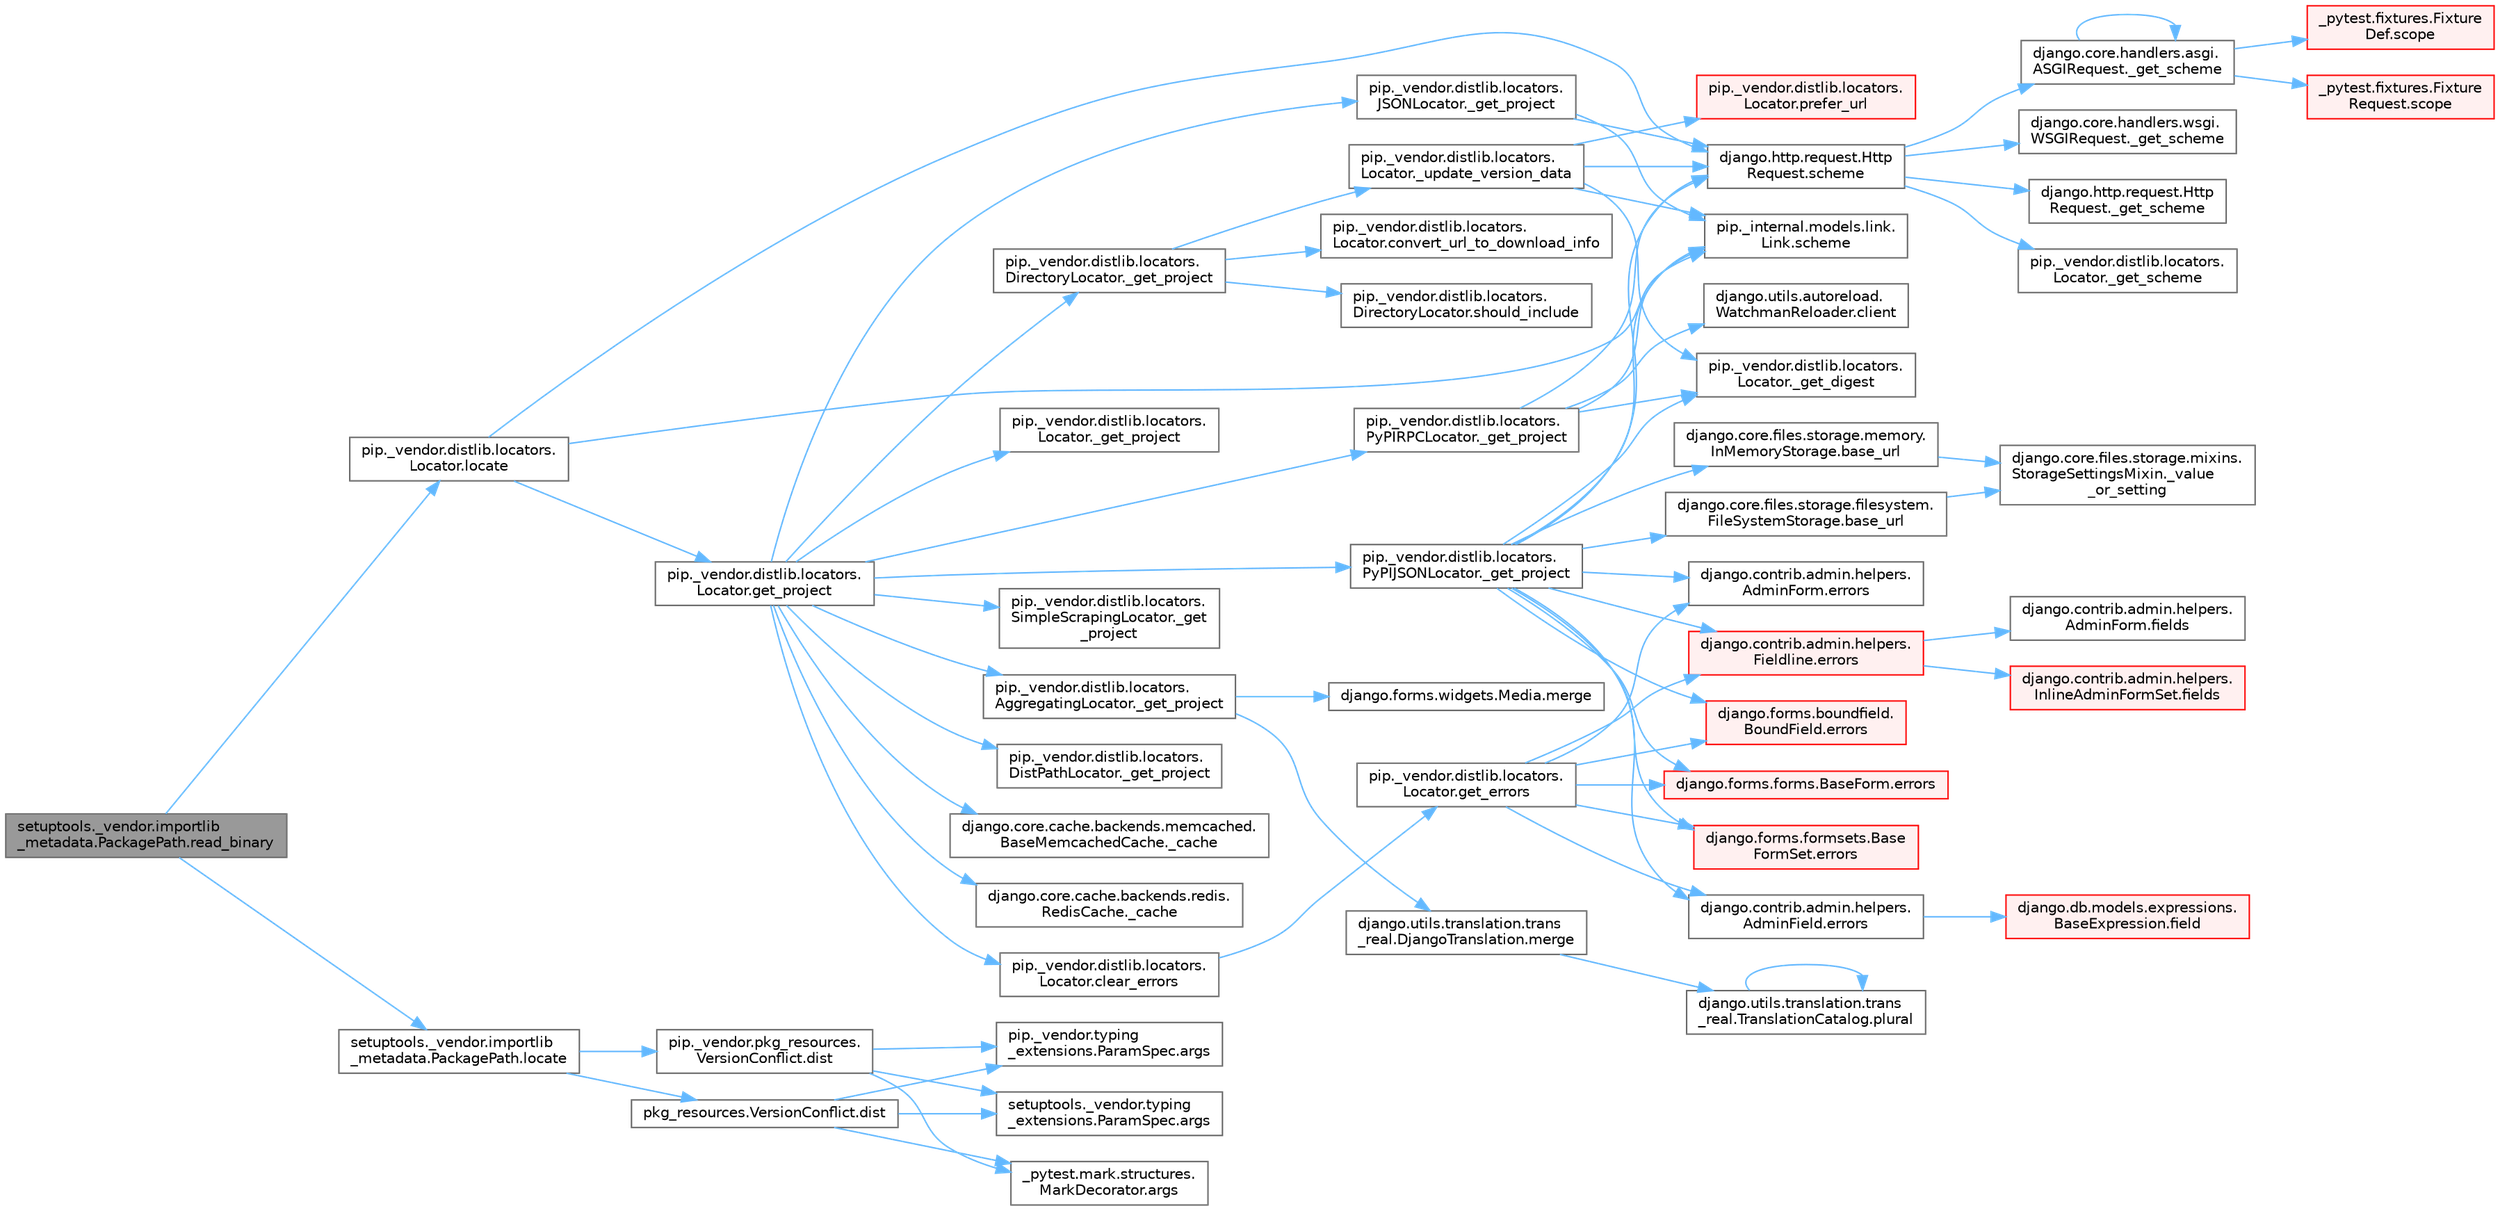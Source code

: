 digraph "setuptools._vendor.importlib_metadata.PackagePath.read_binary"
{
 // LATEX_PDF_SIZE
  bgcolor="transparent";
  edge [fontname=Helvetica,fontsize=10,labelfontname=Helvetica,labelfontsize=10];
  node [fontname=Helvetica,fontsize=10,shape=box,height=0.2,width=0.4];
  rankdir="LR";
  Node1 [id="Node000001",label="setuptools._vendor.importlib\l_metadata.PackagePath.read_binary",height=0.2,width=0.4,color="gray40", fillcolor="grey60", style="filled", fontcolor="black",tooltip=" "];
  Node1 -> Node2 [id="edge1_Node000001_Node000002",color="steelblue1",style="solid",tooltip=" "];
  Node2 [id="Node000002",label="pip._vendor.distlib.locators.\lLocator.locate",height=0.2,width=0.4,color="grey40", fillcolor="white", style="filled",URL="$classpip_1_1__vendor_1_1distlib_1_1locators_1_1_locator.html#aefc84057c59651debf5f74c52c9c06a2",tooltip=" "];
  Node2 -> Node3 [id="edge2_Node000002_Node000003",color="steelblue1",style="solid",tooltip=" "];
  Node3 [id="Node000003",label="pip._vendor.distlib.locators.\lLocator.get_project",height=0.2,width=0.4,color="grey40", fillcolor="white", style="filled",URL="$classpip_1_1__vendor_1_1distlib_1_1locators_1_1_locator.html#a14b49f16a55d384842037850d5224ce8",tooltip=" "];
  Node3 -> Node4 [id="edge3_Node000003_Node000004",color="steelblue1",style="solid",tooltip=" "];
  Node4 [id="Node000004",label="django.core.cache.backends.memcached.\lBaseMemcachedCache._cache",height=0.2,width=0.4,color="grey40", fillcolor="white", style="filled",URL="$classdjango_1_1core_1_1cache_1_1backends_1_1memcached_1_1_base_memcached_cache.html#afd8573b5388481b004d795d02a7eebd3",tooltip=" "];
  Node3 -> Node5 [id="edge4_Node000003_Node000005",color="steelblue1",style="solid",tooltip=" "];
  Node5 [id="Node000005",label="django.core.cache.backends.redis.\lRedisCache._cache",height=0.2,width=0.4,color="grey40", fillcolor="white", style="filled",URL="$classdjango_1_1core_1_1cache_1_1backends_1_1redis_1_1_redis_cache.html#a38c228bbd313c586cb7de900681708e7",tooltip=" "];
  Node3 -> Node6 [id="edge5_Node000003_Node000006",color="steelblue1",style="solid",tooltip=" "];
  Node6 [id="Node000006",label="pip._vendor.distlib.locators.\lAggregatingLocator._get_project",height=0.2,width=0.4,color="grey40", fillcolor="white", style="filled",URL="$classpip_1_1__vendor_1_1distlib_1_1locators_1_1_aggregating_locator.html#a780437b5716944400153562bc0008b8c",tooltip=" "];
  Node6 -> Node7 [id="edge6_Node000006_Node000007",color="steelblue1",style="solid",tooltip=" "];
  Node7 [id="Node000007",label="django.forms.widgets.Media.merge",height=0.2,width=0.4,color="grey40", fillcolor="white", style="filled",URL="$classdjango_1_1forms_1_1widgets_1_1_media.html#a3dd5cd4e5cbaf1cd679af6c759d40728",tooltip=" "];
  Node6 -> Node8 [id="edge7_Node000006_Node000008",color="steelblue1",style="solid",tooltip=" "];
  Node8 [id="Node000008",label="django.utils.translation.trans\l_real.DjangoTranslation.merge",height=0.2,width=0.4,color="grey40", fillcolor="white", style="filled",URL="$classdjango_1_1utils_1_1translation_1_1trans__real_1_1_django_translation.html#af7885f4e9dfdc1a9b2b255ffe0e105c3",tooltip=" "];
  Node8 -> Node9 [id="edge8_Node000008_Node000009",color="steelblue1",style="solid",tooltip=" "];
  Node9 [id="Node000009",label="django.utils.translation.trans\l_real.TranslationCatalog.plural",height=0.2,width=0.4,color="grey40", fillcolor="white", style="filled",URL="$classdjango_1_1utils_1_1translation_1_1trans__real_1_1_translation_catalog.html#a9c746bdfc45e66ce12934a429cae0452",tooltip=" "];
  Node9 -> Node9 [id="edge9_Node000009_Node000009",color="steelblue1",style="solid",tooltip=" "];
  Node3 -> Node10 [id="edge10_Node000003_Node000010",color="steelblue1",style="solid",tooltip=" "];
  Node10 [id="Node000010",label="pip._vendor.distlib.locators.\lDirectoryLocator._get_project",height=0.2,width=0.4,color="grey40", fillcolor="white", style="filled",URL="$classpip_1_1__vendor_1_1distlib_1_1locators_1_1_directory_locator.html#a50aee5862e0f1a433f60ffc0fbf37056",tooltip=" "];
  Node10 -> Node11 [id="edge11_Node000010_Node000011",color="steelblue1",style="solid",tooltip=" "];
  Node11 [id="Node000011",label="pip._vendor.distlib.locators.\lLocator._update_version_data",height=0.2,width=0.4,color="grey40", fillcolor="white", style="filled",URL="$classpip_1_1__vendor_1_1distlib_1_1locators_1_1_locator.html#a24b01c20de3d4b076b0470cdf40deb9d",tooltip=" "];
  Node11 -> Node12 [id="edge12_Node000011_Node000012",color="steelblue1",style="solid",tooltip=" "];
  Node12 [id="Node000012",label="pip._vendor.distlib.locators.\lLocator._get_digest",height=0.2,width=0.4,color="grey40", fillcolor="white", style="filled",URL="$classpip_1_1__vendor_1_1distlib_1_1locators_1_1_locator.html#a97d2acb96768ad287c61b69c1a5a7e4d",tooltip=" "];
  Node11 -> Node13 [id="edge13_Node000011_Node000013",color="steelblue1",style="solid",tooltip=" "];
  Node13 [id="Node000013",label="pip._vendor.distlib.locators.\lLocator.prefer_url",height=0.2,width=0.4,color="red", fillcolor="#FFF0F0", style="filled",URL="$classpip_1_1__vendor_1_1distlib_1_1locators_1_1_locator.html#aba20247ae97e80311f45bbaba0787699",tooltip=" "];
  Node11 -> Node15 [id="edge14_Node000011_Node000015",color="steelblue1",style="solid",tooltip=" "];
  Node15 [id="Node000015",label="django.http.request.Http\lRequest.scheme",height=0.2,width=0.4,color="grey40", fillcolor="white", style="filled",URL="$classdjango_1_1http_1_1request_1_1_http_request.html#a310351c62fabcc0ae84b2adf024ebe2a",tooltip=" "];
  Node15 -> Node16 [id="edge15_Node000015_Node000016",color="steelblue1",style="solid",tooltip=" "];
  Node16 [id="Node000016",label="django.core.handlers.asgi.\lASGIRequest._get_scheme",height=0.2,width=0.4,color="grey40", fillcolor="white", style="filled",URL="$classdjango_1_1core_1_1handlers_1_1asgi_1_1_a_s_g_i_request.html#ad35cf1281b6acc53ed620caf924ee919",tooltip=" "];
  Node16 -> Node16 [id="edge16_Node000016_Node000016",color="steelblue1",style="solid",tooltip=" "];
  Node16 -> Node17 [id="edge17_Node000016_Node000017",color="steelblue1",style="solid",tooltip=" "];
  Node17 [id="Node000017",label="_pytest.fixtures.Fixture\lDef.scope",height=0.2,width=0.4,color="red", fillcolor="#FFF0F0", style="filled",URL="$class__pytest_1_1fixtures_1_1_fixture_def.html#a7631cdae842daae93780def0698acba2",tooltip=" "];
  Node16 -> Node21 [id="edge18_Node000016_Node000021",color="steelblue1",style="solid",tooltip=" "];
  Node21 [id="Node000021",label="_pytest.fixtures.Fixture\lRequest.scope",height=0.2,width=0.4,color="red", fillcolor="#FFF0F0", style="filled",URL="$class__pytest_1_1fixtures_1_1_fixture_request.html#acb5406ee9e8cf7147711b9314b6c951a",tooltip=" "];
  Node15 -> Node22 [id="edge19_Node000015_Node000022",color="steelblue1",style="solid",tooltip=" "];
  Node22 [id="Node000022",label="django.core.handlers.wsgi.\lWSGIRequest._get_scheme",height=0.2,width=0.4,color="grey40", fillcolor="white", style="filled",URL="$classdjango_1_1core_1_1handlers_1_1wsgi_1_1_w_s_g_i_request.html#a7ed15bfcc5b849dff1cb1d523c88357e",tooltip=" "];
  Node15 -> Node23 [id="edge20_Node000015_Node000023",color="steelblue1",style="solid",tooltip=" "];
  Node23 [id="Node000023",label="django.http.request.Http\lRequest._get_scheme",height=0.2,width=0.4,color="grey40", fillcolor="white", style="filled",URL="$classdjango_1_1http_1_1request_1_1_http_request.html#a5d4a545f4035f64b59bdde25b491ef3c",tooltip=" "];
  Node15 -> Node24 [id="edge21_Node000015_Node000024",color="steelblue1",style="solid",tooltip=" "];
  Node24 [id="Node000024",label="pip._vendor.distlib.locators.\lLocator._get_scheme",height=0.2,width=0.4,color="grey40", fillcolor="white", style="filled",URL="$classpip_1_1__vendor_1_1distlib_1_1locators_1_1_locator.html#acac07231eb99cb445285a9f84d131dcd",tooltip=" "];
  Node11 -> Node25 [id="edge22_Node000011_Node000025",color="steelblue1",style="solid",tooltip=" "];
  Node25 [id="Node000025",label="pip._internal.models.link.\lLink.scheme",height=0.2,width=0.4,color="grey40", fillcolor="white", style="filled",URL="$classpip_1_1__internal_1_1models_1_1link_1_1_link.html#a0086cb599d01ffeffa03c0c35ab85a42",tooltip=" "];
  Node10 -> Node26 [id="edge23_Node000010_Node000026",color="steelblue1",style="solid",tooltip=" "];
  Node26 [id="Node000026",label="pip._vendor.distlib.locators.\lLocator.convert_url_to_download_info",height=0.2,width=0.4,color="grey40", fillcolor="white", style="filled",URL="$classpip_1_1__vendor_1_1distlib_1_1locators_1_1_locator.html#af3d1050b221483c2b094ca9d351f0b83",tooltip=" "];
  Node10 -> Node27 [id="edge24_Node000010_Node000027",color="steelblue1",style="solid",tooltip=" "];
  Node27 [id="Node000027",label="pip._vendor.distlib.locators.\lDirectoryLocator.should_include",height=0.2,width=0.4,color="grey40", fillcolor="white", style="filled",URL="$classpip_1_1__vendor_1_1distlib_1_1locators_1_1_directory_locator.html#a6abfc1030dd76148c91ada954d626a9a",tooltip=" "];
  Node3 -> Node28 [id="edge25_Node000003_Node000028",color="steelblue1",style="solid",tooltip=" "];
  Node28 [id="Node000028",label="pip._vendor.distlib.locators.\lDistPathLocator._get_project",height=0.2,width=0.4,color="grey40", fillcolor="white", style="filled",URL="$classpip_1_1__vendor_1_1distlib_1_1locators_1_1_dist_path_locator.html#ad67855c697710f5be98b8726b6308554",tooltip=" "];
  Node3 -> Node29 [id="edge26_Node000003_Node000029",color="steelblue1",style="solid",tooltip=" "];
  Node29 [id="Node000029",label="pip._vendor.distlib.locators.\lJSONLocator._get_project",height=0.2,width=0.4,color="grey40", fillcolor="white", style="filled",URL="$classpip_1_1__vendor_1_1distlib_1_1locators_1_1_j_s_o_n_locator.html#a2ffa82f76de442f30729a4d6bf70db86",tooltip=" "];
  Node29 -> Node15 [id="edge27_Node000029_Node000015",color="steelblue1",style="solid",tooltip=" "];
  Node29 -> Node25 [id="edge28_Node000029_Node000025",color="steelblue1",style="solid",tooltip=" "];
  Node3 -> Node30 [id="edge29_Node000003_Node000030",color="steelblue1",style="solid",tooltip=" "];
  Node30 [id="Node000030",label="pip._vendor.distlib.locators.\lLocator._get_project",height=0.2,width=0.4,color="grey40", fillcolor="white", style="filled",URL="$classpip_1_1__vendor_1_1distlib_1_1locators_1_1_locator.html#ad2635a6a42c128cf108492e9cd33fb89",tooltip=" "];
  Node3 -> Node31 [id="edge30_Node000003_Node000031",color="steelblue1",style="solid",tooltip=" "];
  Node31 [id="Node000031",label="pip._vendor.distlib.locators.\lPyPIJSONLocator._get_project",height=0.2,width=0.4,color="grey40", fillcolor="white", style="filled",URL="$classpip_1_1__vendor_1_1distlib_1_1locators_1_1_py_p_i_j_s_o_n_locator.html#ab5b95d18130e47c0bedca04d7b010bf6",tooltip=" "];
  Node31 -> Node12 [id="edge31_Node000031_Node000012",color="steelblue1",style="solid",tooltip=" "];
  Node31 -> Node32 [id="edge32_Node000031_Node000032",color="steelblue1",style="solid",tooltip=" "];
  Node32 [id="Node000032",label="django.core.files.storage.filesystem.\lFileSystemStorage.base_url",height=0.2,width=0.4,color="grey40", fillcolor="white", style="filled",URL="$classdjango_1_1core_1_1files_1_1storage_1_1filesystem_1_1_file_system_storage.html#abfebd8ecb8a8b7bb71fabb308172b71d",tooltip=" "];
  Node32 -> Node33 [id="edge33_Node000032_Node000033",color="steelblue1",style="solid",tooltip=" "];
  Node33 [id="Node000033",label="django.core.files.storage.mixins.\lStorageSettingsMixin._value\l_or_setting",height=0.2,width=0.4,color="grey40", fillcolor="white", style="filled",URL="$classdjango_1_1core_1_1files_1_1storage_1_1mixins_1_1_storage_settings_mixin.html#ae7828b7a6aa070fd86fad974406310fc",tooltip=" "];
  Node31 -> Node34 [id="edge34_Node000031_Node000034",color="steelblue1",style="solid",tooltip=" "];
  Node34 [id="Node000034",label="django.core.files.storage.memory.\lInMemoryStorage.base_url",height=0.2,width=0.4,color="grey40", fillcolor="white", style="filled",URL="$classdjango_1_1core_1_1files_1_1storage_1_1memory_1_1_in_memory_storage.html#abe19b8e26aba6c42befadd718d35bf7d",tooltip=" "];
  Node34 -> Node33 [id="edge35_Node000034_Node000033",color="steelblue1",style="solid",tooltip=" "];
  Node31 -> Node35 [id="edge36_Node000031_Node000035",color="steelblue1",style="solid",tooltip=" "];
  Node35 [id="Node000035",label="django.contrib.admin.helpers.\lAdminField.errors",height=0.2,width=0.4,color="grey40", fillcolor="white", style="filled",URL="$classdjango_1_1contrib_1_1admin_1_1helpers_1_1_admin_field.html#a2ed7041739e06b7ebeb076401379c675",tooltip=" "];
  Node35 -> Node36 [id="edge37_Node000035_Node000036",color="steelblue1",style="solid",tooltip=" "];
  Node36 [id="Node000036",label="django.db.models.expressions.\lBaseExpression.field",height=0.2,width=0.4,color="red", fillcolor="#FFF0F0", style="filled",URL="$classdjango_1_1db_1_1models_1_1expressions_1_1_base_expression.html#a70aeb35391ada82c2e9f02b1c3ac150c",tooltip=" "];
  Node31 -> Node492 [id="edge38_Node000031_Node000492",color="steelblue1",style="solid",tooltip=" "];
  Node492 [id="Node000492",label="django.contrib.admin.helpers.\lAdminForm.errors",height=0.2,width=0.4,color="grey40", fillcolor="white", style="filled",URL="$classdjango_1_1contrib_1_1admin_1_1helpers_1_1_admin_form.html#a3ccc9540a232de721c24f95c26a2b34a",tooltip=" "];
  Node31 -> Node493 [id="edge39_Node000031_Node000493",color="steelblue1",style="solid",tooltip=" "];
  Node493 [id="Node000493",label="django.contrib.admin.helpers.\lFieldline.errors",height=0.2,width=0.4,color="red", fillcolor="#FFF0F0", style="filled",URL="$classdjango_1_1contrib_1_1admin_1_1helpers_1_1_fieldline.html#ac0094313ce4b91212414f914a381499d",tooltip=" "];
  Node493 -> Node494 [id="edge40_Node000493_Node000494",color="steelblue1",style="solid",tooltip=" "];
  Node494 [id="Node000494",label="django.contrib.admin.helpers.\lAdminForm.fields",height=0.2,width=0.4,color="grey40", fillcolor="white", style="filled",URL="$classdjango_1_1contrib_1_1admin_1_1helpers_1_1_admin_form.html#a9a2b6161f083dd4c3cefb24789a4f398",tooltip=" "];
  Node493 -> Node495 [id="edge41_Node000493_Node000495",color="steelblue1",style="solid",tooltip=" "];
  Node495 [id="Node000495",label="django.contrib.admin.helpers.\lInlineAdminFormSet.fields",height=0.2,width=0.4,color="red", fillcolor="#FFF0F0", style="filled",URL="$classdjango_1_1contrib_1_1admin_1_1helpers_1_1_inline_admin_form_set.html#acfeece3b4a1c8e6f692669661ce441d1",tooltip=" "];
  Node31 -> Node508 [id="edge42_Node000031_Node000508",color="steelblue1",style="solid",tooltip=" "];
  Node508 [id="Node000508",label="django.forms.boundfield.\lBoundField.errors",height=0.2,width=0.4,color="red", fillcolor="#FFF0F0", style="filled",URL="$classdjango_1_1forms_1_1boundfield_1_1_bound_field.html#a47569da22ccdcdd1bb15a2506a0a5f6e",tooltip=" "];
  Node31 -> Node1220 [id="edge43_Node000031_Node001220",color="steelblue1",style="solid",tooltip=" "];
  Node1220 [id="Node001220",label="django.forms.forms.BaseForm.errors",height=0.2,width=0.4,color="red", fillcolor="#FFF0F0", style="filled",URL="$classdjango_1_1forms_1_1forms_1_1_base_form.html#aca47cb75eb6c321d1c429b33eca94d49",tooltip=" "];
  Node31 -> Node1378 [id="edge44_Node000031_Node001378",color="steelblue1",style="solid",tooltip=" "];
  Node1378 [id="Node001378",label="django.forms.formsets.Base\lFormSet.errors",height=0.2,width=0.4,color="red", fillcolor="#FFF0F0", style="filled",URL="$classdjango_1_1forms_1_1formsets_1_1_base_form_set.html#a9e249e2240c3ae2775249e3d3da42020",tooltip=" "];
  Node31 -> Node15 [id="edge45_Node000031_Node000015",color="steelblue1",style="solid",tooltip=" "];
  Node31 -> Node25 [id="edge46_Node000031_Node000025",color="steelblue1",style="solid",tooltip=" "];
  Node3 -> Node4522 [id="edge47_Node000003_Node004522",color="steelblue1",style="solid",tooltip=" "];
  Node4522 [id="Node004522",label="pip._vendor.distlib.locators.\lPyPIRPCLocator._get_project",height=0.2,width=0.4,color="grey40", fillcolor="white", style="filled",URL="$classpip_1_1__vendor_1_1distlib_1_1locators_1_1_py_p_i_r_p_c_locator.html#a82757ef1103a798a952ed399e8ddd30d",tooltip=" "];
  Node4522 -> Node12 [id="edge48_Node004522_Node000012",color="steelblue1",style="solid",tooltip=" "];
  Node4522 -> Node373 [id="edge49_Node004522_Node000373",color="steelblue1",style="solid",tooltip=" "];
  Node373 [id="Node000373",label="django.utils.autoreload.\lWatchmanReloader.client",height=0.2,width=0.4,color="grey40", fillcolor="white", style="filled",URL="$classdjango_1_1utils_1_1autoreload_1_1_watchman_reloader.html#a6684dd5abaaa79b892242d19b7822bf3",tooltip=" "];
  Node4522 -> Node15 [id="edge50_Node004522_Node000015",color="steelblue1",style="solid",tooltip=" "];
  Node4522 -> Node25 [id="edge51_Node004522_Node000025",color="steelblue1",style="solid",tooltip=" "];
  Node3 -> Node4523 [id="edge52_Node000003_Node004523",color="steelblue1",style="solid",tooltip=" "];
  Node4523 [id="Node004523",label="pip._vendor.distlib.locators.\lSimpleScrapingLocator._get\l_project",height=0.2,width=0.4,color="grey40", fillcolor="white", style="filled",URL="$classpip_1_1__vendor_1_1distlib_1_1locators_1_1_simple_scraping_locator.html#a5782df290143d4a7d89d4e86d51ee1ea",tooltip=" "];
  Node3 -> Node4524 [id="edge53_Node000003_Node004524",color="steelblue1",style="solid",tooltip=" "];
  Node4524 [id="Node004524",label="pip._vendor.distlib.locators.\lLocator.clear_errors",height=0.2,width=0.4,color="grey40", fillcolor="white", style="filled",URL="$classpip_1_1__vendor_1_1distlib_1_1locators_1_1_locator.html#a2a2f7530c5f7c9c5d41d7d8e32852b66",tooltip=" "];
  Node4524 -> Node4525 [id="edge54_Node004524_Node004525",color="steelblue1",style="solid",tooltip=" "];
  Node4525 [id="Node004525",label="pip._vendor.distlib.locators.\lLocator.get_errors",height=0.2,width=0.4,color="grey40", fillcolor="white", style="filled",URL="$classpip_1_1__vendor_1_1distlib_1_1locators_1_1_locator.html#abc5864a47e4cb8c481f44eb1a72f565c",tooltip=" "];
  Node4525 -> Node35 [id="edge55_Node004525_Node000035",color="steelblue1",style="solid",tooltip=" "];
  Node4525 -> Node492 [id="edge56_Node004525_Node000492",color="steelblue1",style="solid",tooltip=" "];
  Node4525 -> Node493 [id="edge57_Node004525_Node000493",color="steelblue1",style="solid",tooltip=" "];
  Node4525 -> Node508 [id="edge58_Node004525_Node000508",color="steelblue1",style="solid",tooltip=" "];
  Node4525 -> Node1220 [id="edge59_Node004525_Node001220",color="steelblue1",style="solid",tooltip=" "];
  Node4525 -> Node1378 [id="edge60_Node004525_Node001378",color="steelblue1",style="solid",tooltip=" "];
  Node2 -> Node15 [id="edge61_Node000002_Node000015",color="steelblue1",style="solid",tooltip=" "];
  Node2 -> Node25 [id="edge62_Node000002_Node000025",color="steelblue1",style="solid",tooltip=" "];
  Node1 -> Node1203 [id="edge63_Node000001_Node001203",color="steelblue1",style="solid",tooltip=" "];
  Node1203 [id="Node001203",label="setuptools._vendor.importlib\l_metadata.PackagePath.locate",height=0.2,width=0.4,color="grey40", fillcolor="white", style="filled",URL="$classsetuptools_1_1__vendor_1_1importlib__metadata_1_1_package_path.html#a814b911f7a62b2d86513a18c2233bc4e",tooltip=" "];
  Node1203 -> Node435 [id="edge64_Node001203_Node000435",color="steelblue1",style="solid",tooltip=" "];
  Node435 [id="Node000435",label="pip._vendor.pkg_resources.\lVersionConflict.dist",height=0.2,width=0.4,color="grey40", fillcolor="white", style="filled",URL="$classpip_1_1__vendor_1_1pkg__resources_1_1_version_conflict.html#a7fa47ad16b5d2c05a357fb42fc4d595d",tooltip=" "];
  Node435 -> Node423 [id="edge65_Node000435_Node000423",color="steelblue1",style="solid",tooltip=" "];
  Node423 [id="Node000423",label="_pytest.mark.structures.\lMarkDecorator.args",height=0.2,width=0.4,color="grey40", fillcolor="white", style="filled",URL="$class__pytest_1_1mark_1_1structures_1_1_mark_decorator.html#ab4999c45eec5ddbd26d29a7b58faca6b",tooltip=" "];
  Node435 -> Node424 [id="edge66_Node000435_Node000424",color="steelblue1",style="solid",tooltip=" "];
  Node424 [id="Node000424",label="pip._vendor.typing\l_extensions.ParamSpec.args",height=0.2,width=0.4,color="grey40", fillcolor="white", style="filled",URL="$classpip_1_1__vendor_1_1typing__extensions_1_1_param_spec.html#af9c011d670deaf40c04ee9c1ae53259f",tooltip=" "];
  Node435 -> Node425 [id="edge67_Node000435_Node000425",color="steelblue1",style="solid",tooltip=" "];
  Node425 [id="Node000425",label="setuptools._vendor.typing\l_extensions.ParamSpec.args",height=0.2,width=0.4,color="grey40", fillcolor="white", style="filled",URL="$classsetuptools_1_1__vendor_1_1typing__extensions_1_1_param_spec.html#ad62e4977155f8ecf52e51dd5377d451c",tooltip=" "];
  Node1203 -> Node436 [id="edge68_Node001203_Node000436",color="steelblue1",style="solid",tooltip=" "];
  Node436 [id="Node000436",label="pkg_resources.VersionConflict.dist",height=0.2,width=0.4,color="grey40", fillcolor="white", style="filled",URL="$classpkg__resources_1_1_version_conflict.html#adab9bd550162ac64afce604568730ae8",tooltip=" "];
  Node436 -> Node423 [id="edge69_Node000436_Node000423",color="steelblue1",style="solid",tooltip=" "];
  Node436 -> Node424 [id="edge70_Node000436_Node000424",color="steelblue1",style="solid",tooltip=" "];
  Node436 -> Node425 [id="edge71_Node000436_Node000425",color="steelblue1",style="solid",tooltip=" "];
}
